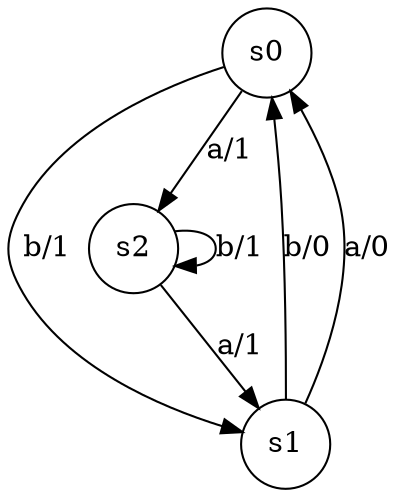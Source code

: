 digraph fsm{
	s_0 [label="s0" shape="circle"]
	s_1 [label="s1" shape="circle"]
	s_2 [label="s2" shape="circle"]
	
	s_0 -> s_1[label="b/1"]
	
	s_0 -> s_2[label="a/1"]
	
	s_2 -> s_1[label="a/1"]
	
	s_2 -> s_2[label="b/1"]
	
	s_1 -> s_0[label="b/0"]
	
	s_1 -> s_0[label="a/0"]
}